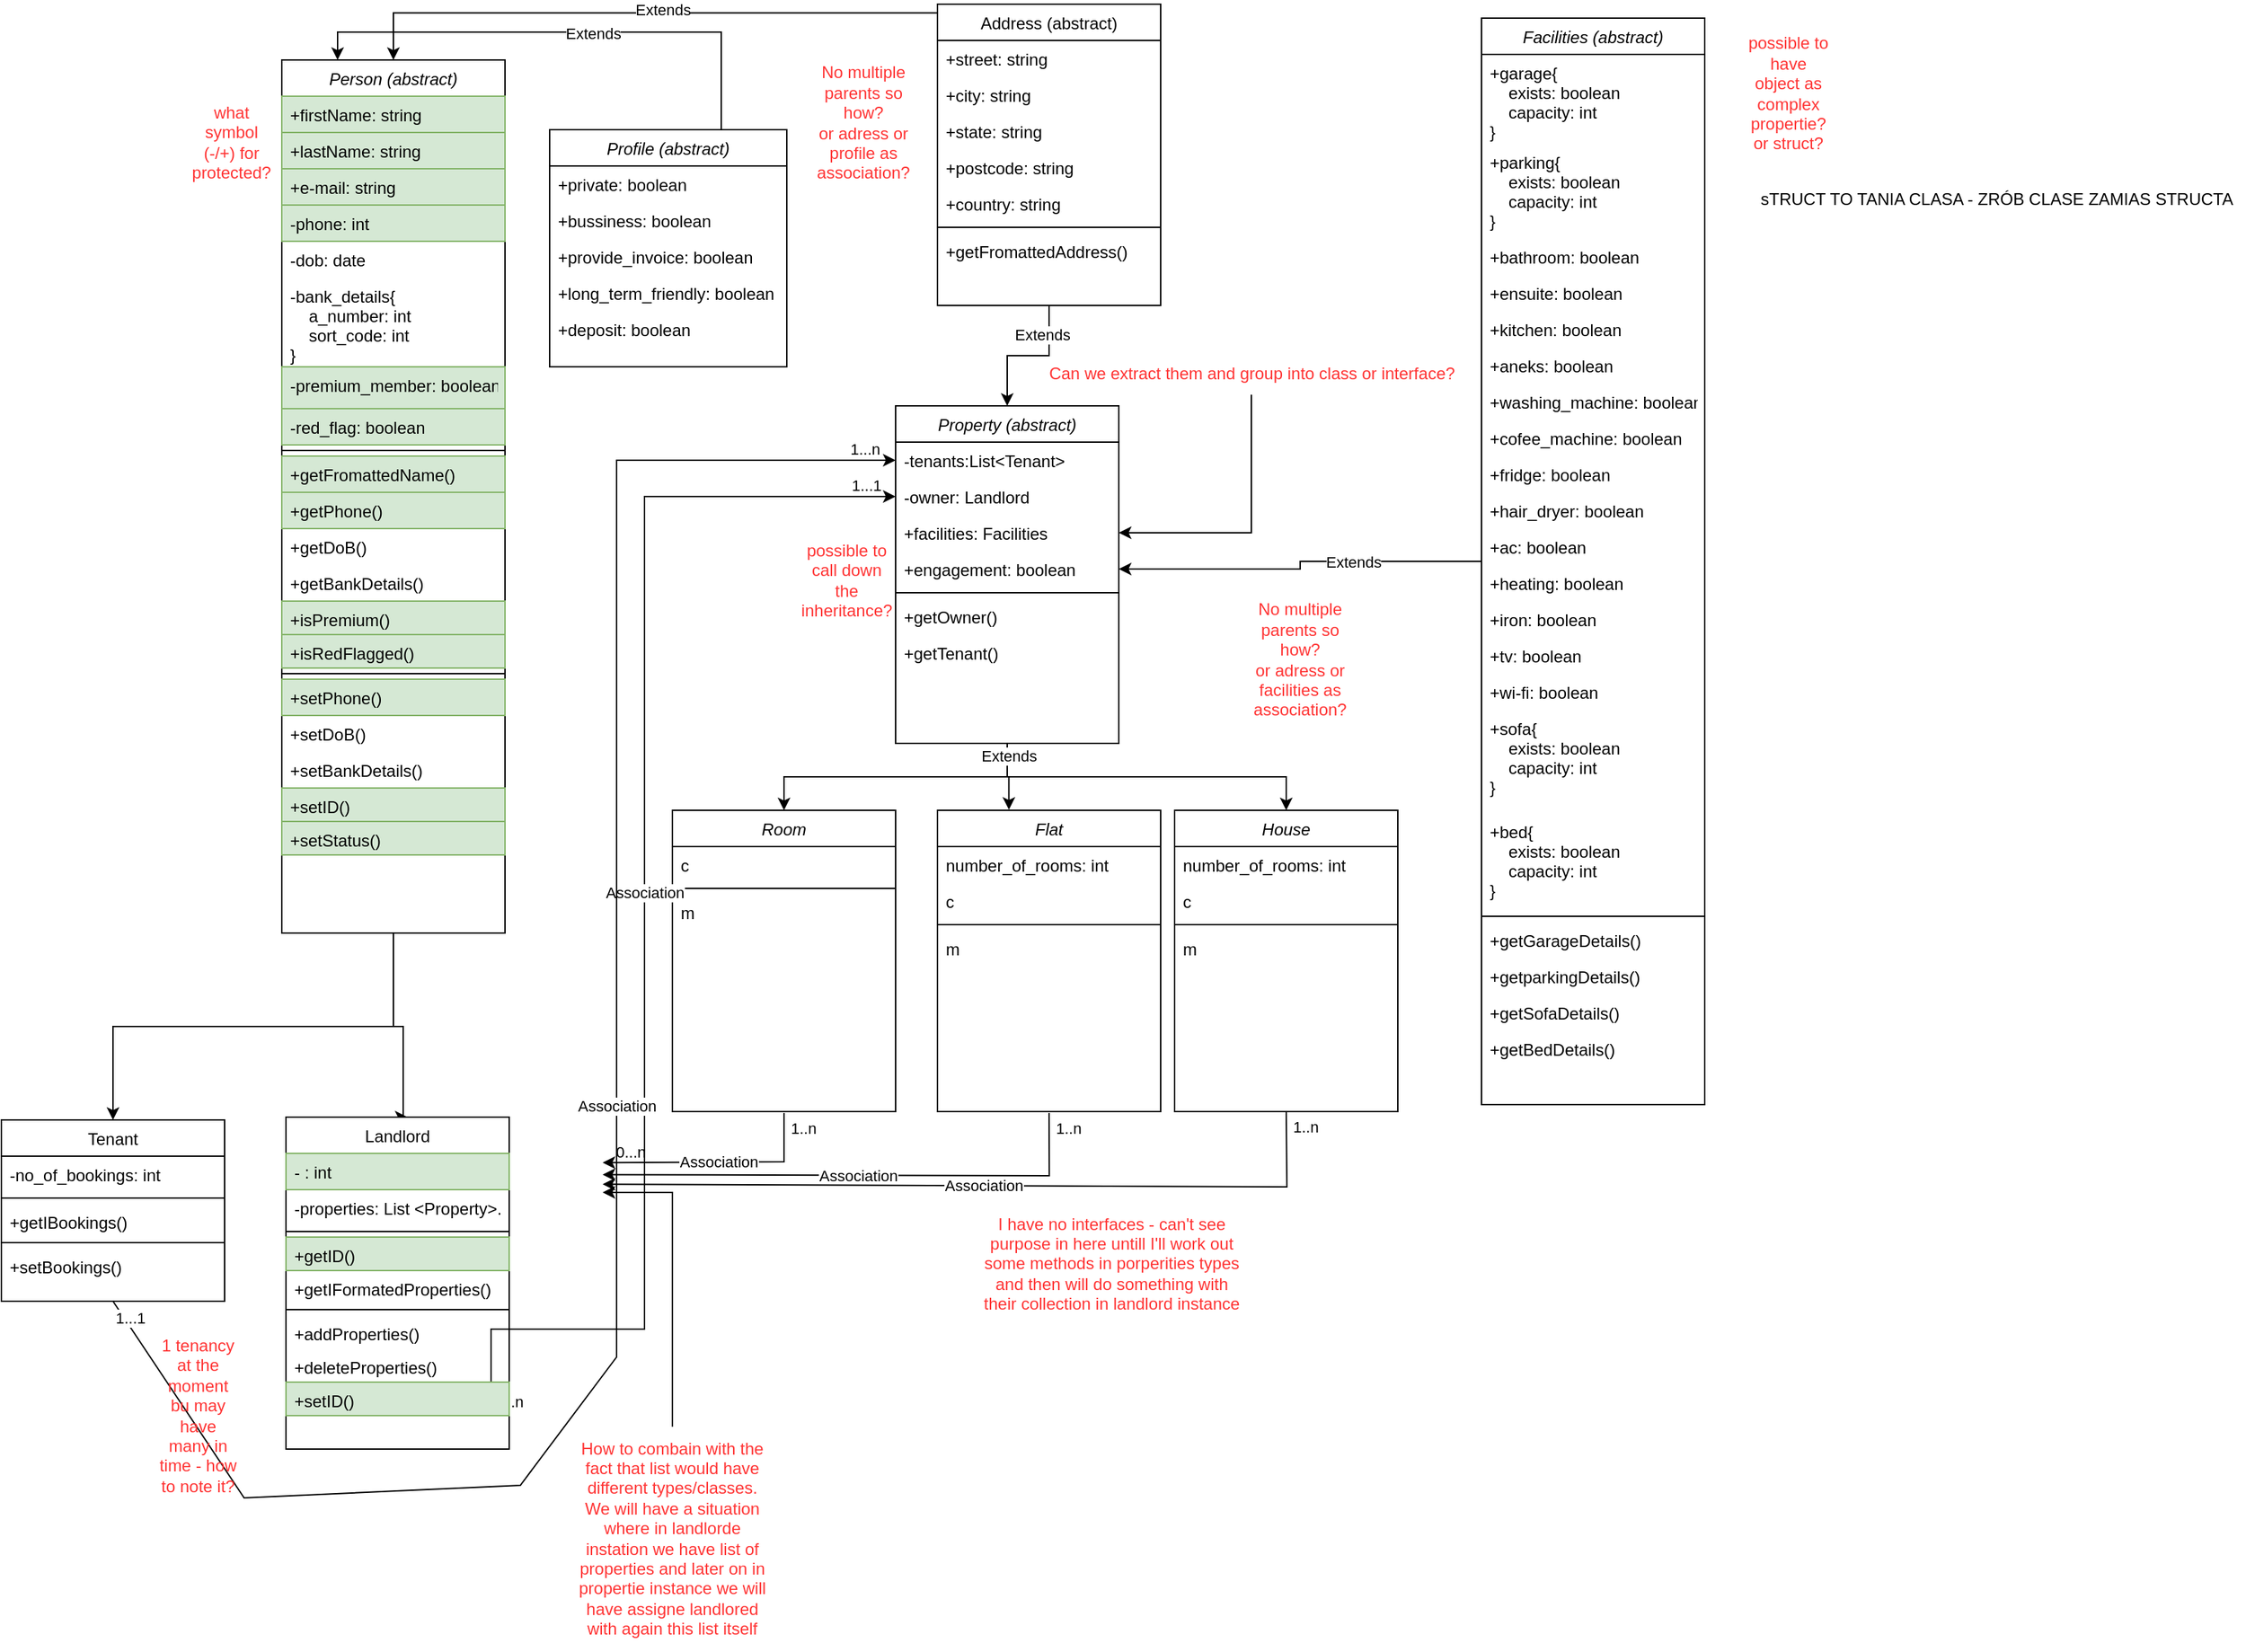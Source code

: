 <mxfile version="22.0.8" type="device">
  <diagram id="C5RBs43oDa-KdzZeNtuy" name="Page-1">
    <mxGraphModel dx="2001" dy="2411" grid="1" gridSize="3" guides="1" tooltips="1" connect="1" arrows="1" fold="1" page="1" pageScale="1" pageWidth="827" pageHeight="1169" math="0" shadow="0">
      <root>
        <mxCell id="WIyWlLk6GJQsqaUBKTNV-0" />
        <mxCell id="WIyWlLk6GJQsqaUBKTNV-1" parent="WIyWlLk6GJQsqaUBKTNV-0" />
        <mxCell id="livQO-2SAZ4Iy33ky4Li-49" style="edgeStyle=orthogonalEdgeStyle;rounded=0;orthogonalLoop=1;jettySize=auto;html=1;exitX=0.5;exitY=1;exitDx=0;exitDy=0;entryX=0.5;entryY=0;entryDx=0;entryDy=0;" parent="WIyWlLk6GJQsqaUBKTNV-1" source="zkfFHV4jXpPFQw0GAbJ--0" target="zkfFHV4jXpPFQw0GAbJ--6" edge="1">
          <mxGeometry relative="1" as="geometry" />
        </mxCell>
        <mxCell id="livQO-2SAZ4Iy33ky4Li-134" style="edgeStyle=orthogonalEdgeStyle;rounded=0;orthogonalLoop=1;jettySize=auto;html=1;entryX=0.545;entryY=0;entryDx=0;entryDy=0;entryPerimeter=0;" parent="WIyWlLk6GJQsqaUBKTNV-1" source="zkfFHV4jXpPFQw0GAbJ--0" target="j2OMVeyCgrI0mlUhoFUW-6" edge="1">
          <mxGeometry relative="1" as="geometry">
            <mxPoint x="180" y="320" as="targetPoint" />
            <Array as="points">
              <mxPoint x="110" y="253" />
              <mxPoint x="117" y="253" />
            </Array>
          </mxGeometry>
        </mxCell>
        <mxCell id="zkfFHV4jXpPFQw0GAbJ--0" value="Person (abstract)" style="swimlane;fontStyle=2;align=center;verticalAlign=top;childLayout=stackLayout;horizontal=1;startSize=26;horizontalStack=0;resizeParent=1;resizeLast=0;collapsible=1;marginBottom=0;rounded=0;shadow=0;strokeWidth=1;" parent="WIyWlLk6GJQsqaUBKTNV-1" vertex="1">
          <mxGeometry x="30" y="-440" width="160" height="626" as="geometry">
            <mxRectangle x="230" y="140" width="160" height="26" as="alternateBounds" />
          </mxGeometry>
        </mxCell>
        <mxCell id="zkfFHV4jXpPFQw0GAbJ--1" value="+firstName: string" style="text;align=left;verticalAlign=top;spacingLeft=4;spacingRight=4;overflow=hidden;rotatable=0;points=[[0,0.5],[1,0.5]];portConstraint=eastwest;fillColor=#d5e8d4;strokeColor=#82b366;" parent="zkfFHV4jXpPFQw0GAbJ--0" vertex="1">
          <mxGeometry y="26" width="160" height="26" as="geometry" />
        </mxCell>
        <mxCell id="livQO-2SAZ4Iy33ky4Li-4" value="+lastName: string" style="text;align=left;verticalAlign=top;spacingLeft=4;spacingRight=4;overflow=hidden;rotatable=0;points=[[0,0.5],[1,0.5]];portConstraint=eastwest;rounded=0;shadow=0;html=0;fillColor=#d5e8d4;strokeColor=#82b366;" parent="zkfFHV4jXpPFQw0GAbJ--0" vertex="1">
          <mxGeometry y="52" width="160" height="26" as="geometry" />
        </mxCell>
        <mxCell id="zkfFHV4jXpPFQw0GAbJ--3" value="+e-mail: string" style="text;align=left;verticalAlign=top;spacingLeft=4;spacingRight=4;overflow=hidden;rotatable=0;points=[[0,0.5],[1,0.5]];portConstraint=eastwest;rounded=0;shadow=0;html=0;fillColor=#d5e8d4;strokeColor=#82b366;" parent="zkfFHV4jXpPFQw0GAbJ--0" vertex="1">
          <mxGeometry y="78" width="160" height="26" as="geometry" />
        </mxCell>
        <mxCell id="livQO-2SAZ4Iy33ky4Li-79" value="-phone: int" style="text;align=left;verticalAlign=top;spacingLeft=4;spacingRight=4;overflow=hidden;rotatable=0;points=[[0,0.5],[1,0.5]];portConstraint=eastwest;rounded=0;shadow=0;html=0;fillColor=#d5e8d4;strokeColor=#82b366;" parent="zkfFHV4jXpPFQw0GAbJ--0" vertex="1">
          <mxGeometry y="104" width="160" height="26" as="geometry" />
        </mxCell>
        <mxCell id="livQO-2SAZ4Iy33ky4Li-80" value="-dob: date" style="text;align=left;verticalAlign=top;spacingLeft=4;spacingRight=4;overflow=hidden;rotatable=0;points=[[0,0.5],[1,0.5]];portConstraint=eastwest;rounded=0;shadow=0;html=0;" parent="zkfFHV4jXpPFQw0GAbJ--0" vertex="1">
          <mxGeometry y="130" width="160" height="26" as="geometry" />
        </mxCell>
        <mxCell id="livQO-2SAZ4Iy33ky4Li-93" value="-bank_details{&#xa;    a_number: int&#xa;    sort_code: int&#xa;}" style="text;align=left;verticalAlign=top;spacingLeft=4;spacingRight=4;overflow=hidden;rotatable=0;points=[[0,0.5],[1,0.5]];portConstraint=eastwest;rounded=0;shadow=0;html=0;" parent="zkfFHV4jXpPFQw0GAbJ--0" vertex="1">
          <mxGeometry y="156" width="160" height="64" as="geometry" />
        </mxCell>
        <mxCell id="livQO-2SAZ4Iy33ky4Li-95" value="-premium_member: boolean" style="text;align=left;verticalAlign=top;spacingLeft=4;spacingRight=4;overflow=hidden;rotatable=0;points=[[0,0.5],[1,0.5]];portConstraint=eastwest;fillColor=#d5e8d4;strokeColor=#82b366;" parent="zkfFHV4jXpPFQw0GAbJ--0" vertex="1">
          <mxGeometry y="220" width="160" height="30" as="geometry" />
        </mxCell>
        <mxCell id="zkfFHV4jXpPFQw0GAbJ--7" value="-red_flag: boolean" style="text;align=left;verticalAlign=top;spacingLeft=4;spacingRight=4;overflow=hidden;rotatable=0;points=[[0,0.5],[1,0.5]];portConstraint=eastwest;fillColor=#d5e8d4;strokeColor=#82b366;" parent="zkfFHV4jXpPFQw0GAbJ--0" vertex="1">
          <mxGeometry y="250" width="160" height="26" as="geometry" />
        </mxCell>
        <mxCell id="zkfFHV4jXpPFQw0GAbJ--4" value="" style="line;html=1;strokeWidth=1;align=left;verticalAlign=middle;spacingTop=-1;spacingLeft=3;spacingRight=3;rotatable=0;labelPosition=right;points=[];portConstraint=eastwest;" parent="zkfFHV4jXpPFQw0GAbJ--0" vertex="1">
          <mxGeometry y="276" width="160" height="8" as="geometry" />
        </mxCell>
        <mxCell id="zkfFHV4jXpPFQw0GAbJ--5" value="+getFromattedName()" style="text;align=left;verticalAlign=top;spacingLeft=4;spacingRight=4;overflow=hidden;rotatable=0;points=[[0,0.5],[1,0.5]];portConstraint=eastwest;fillColor=#d5e8d4;strokeColor=#82b366;" parent="zkfFHV4jXpPFQw0GAbJ--0" vertex="1">
          <mxGeometry y="284" width="160" height="26" as="geometry" />
        </mxCell>
        <mxCell id="livQO-2SAZ4Iy33ky4Li-100" value="+getPhone()" style="text;align=left;verticalAlign=top;spacingLeft=4;spacingRight=4;overflow=hidden;rotatable=0;points=[[0,0.5],[1,0.5]];portConstraint=eastwest;fillColor=#d5e8d4;strokeColor=#82b366;" parent="zkfFHV4jXpPFQw0GAbJ--0" vertex="1">
          <mxGeometry y="310" width="160" height="26" as="geometry" />
        </mxCell>
        <mxCell id="livQO-2SAZ4Iy33ky4Li-101" value="+getDoB()" style="text;align=left;verticalAlign=top;spacingLeft=4;spacingRight=4;overflow=hidden;rotatable=0;points=[[0,0.5],[1,0.5]];portConstraint=eastwest;" parent="zkfFHV4jXpPFQw0GAbJ--0" vertex="1">
          <mxGeometry y="336" width="160" height="26" as="geometry" />
        </mxCell>
        <mxCell id="livQO-2SAZ4Iy33ky4Li-102" value="+getBankDetails()" style="text;align=left;verticalAlign=top;spacingLeft=4;spacingRight=4;overflow=hidden;rotatable=0;points=[[0,0.5],[1,0.5]];portConstraint=eastwest;" parent="zkfFHV4jXpPFQw0GAbJ--0" vertex="1">
          <mxGeometry y="362" width="160" height="26" as="geometry" />
        </mxCell>
        <mxCell id="livQO-2SAZ4Iy33ky4Li-112" value="+isPremium()" style="text;align=left;verticalAlign=top;spacingLeft=4;spacingRight=4;overflow=hidden;rotatable=0;points=[[0,0.5],[1,0.5]];portConstraint=eastwest;fillColor=#d5e8d4;strokeColor=#82b366;" parent="zkfFHV4jXpPFQw0GAbJ--0" vertex="1">
          <mxGeometry y="388" width="160" height="24" as="geometry" />
        </mxCell>
        <mxCell id="livQO-2SAZ4Iy33ky4Li-85" value="+isRedFlagged()" style="text;align=left;verticalAlign=top;spacingLeft=4;spacingRight=4;overflow=hidden;rotatable=0;points=[[0,0.5],[1,0.5]];portConstraint=eastwest;fillColor=#d5e8d4;strokeColor=#82b366;" parent="zkfFHV4jXpPFQw0GAbJ--0" vertex="1">
          <mxGeometry y="412" width="160" height="24" as="geometry" />
        </mxCell>
        <mxCell id="livQO-2SAZ4Iy33ky4Li-104" value="" style="line;html=1;strokeWidth=1;align=left;verticalAlign=middle;spacingTop=-1;spacingLeft=3;spacingRight=3;rotatable=0;labelPosition=right;points=[];portConstraint=eastwest;" parent="zkfFHV4jXpPFQw0GAbJ--0" vertex="1">
          <mxGeometry y="436" width="160" height="8" as="geometry" />
        </mxCell>
        <mxCell id="livQO-2SAZ4Iy33ky4Li-103" value="+setPhone()" style="text;align=left;verticalAlign=top;spacingLeft=4;spacingRight=4;overflow=hidden;rotatable=0;points=[[0,0.5],[1,0.5]];portConstraint=eastwest;fillColor=#d5e8d4;strokeColor=#82b366;" parent="zkfFHV4jXpPFQw0GAbJ--0" vertex="1">
          <mxGeometry y="444" width="160" height="26" as="geometry" />
        </mxCell>
        <mxCell id="livQO-2SAZ4Iy33ky4Li-108" value="+setDoB()" style="text;align=left;verticalAlign=top;spacingLeft=4;spacingRight=4;overflow=hidden;rotatable=0;points=[[0,0.5],[1,0.5]];portConstraint=eastwest;rounded=0;shadow=0;html=0;" parent="zkfFHV4jXpPFQw0GAbJ--0" vertex="1">
          <mxGeometry y="470" width="160" height="26" as="geometry" />
        </mxCell>
        <mxCell id="livQO-2SAZ4Iy33ky4Li-105" value="+setBankDetails()" style="text;align=left;verticalAlign=top;spacingLeft=4;spacingRight=4;overflow=hidden;rotatable=0;points=[[0,0.5],[1,0.5]];portConstraint=eastwest;" parent="zkfFHV4jXpPFQw0GAbJ--0" vertex="1">
          <mxGeometry y="496" width="160" height="26" as="geometry" />
        </mxCell>
        <mxCell id="livQO-2SAZ4Iy33ky4Li-129" value="+setID()" style="text;align=left;verticalAlign=top;spacingLeft=4;spacingRight=4;overflow=hidden;rotatable=0;points=[[0,0.5],[1,0.5]];portConstraint=eastwest;fillColor=#d5e8d4;strokeColor=#82b366;" parent="zkfFHV4jXpPFQw0GAbJ--0" vertex="1">
          <mxGeometry y="522" width="160" height="24" as="geometry" />
        </mxCell>
        <mxCell id="livQO-2SAZ4Iy33ky4Li-115" value="+setStatus()" style="text;align=left;verticalAlign=top;spacingLeft=4;spacingRight=4;overflow=hidden;rotatable=0;points=[[0,0.5],[1,0.5]];portConstraint=eastwest;fillColor=#d5e8d4;strokeColor=#82b366;" parent="zkfFHV4jXpPFQw0GAbJ--0" vertex="1">
          <mxGeometry y="546" width="160" height="24" as="geometry" />
        </mxCell>
        <mxCell id="zkfFHV4jXpPFQw0GAbJ--6" value="Tenant" style="swimlane;fontStyle=0;align=center;verticalAlign=top;childLayout=stackLayout;horizontal=1;startSize=26;horizontalStack=0;resizeParent=1;resizeLast=0;collapsible=1;marginBottom=0;rounded=0;shadow=0;strokeWidth=1;" parent="WIyWlLk6GJQsqaUBKTNV-1" vertex="1">
          <mxGeometry x="-171" y="320" width="160" height="130" as="geometry">
            <mxRectangle x="130" y="380" width="160" height="26" as="alternateBounds" />
          </mxGeometry>
        </mxCell>
        <mxCell id="livQO-2SAZ4Iy33ky4Li-96" value="-no_of_bookings: int" style="text;align=left;verticalAlign=top;spacingLeft=4;spacingRight=4;overflow=hidden;rotatable=0;points=[[0,0.5],[1,0.5]];portConstraint=eastwest;" parent="zkfFHV4jXpPFQw0GAbJ--6" vertex="1">
          <mxGeometry y="26" width="160" height="26" as="geometry" />
        </mxCell>
        <mxCell id="zkfFHV4jXpPFQw0GAbJ--9" value="" style="line;html=1;strokeWidth=1;align=left;verticalAlign=middle;spacingTop=-1;spacingLeft=3;spacingRight=3;rotatable=0;labelPosition=right;points=[];portConstraint=eastwest;" parent="zkfFHV4jXpPFQw0GAbJ--6" vertex="1">
          <mxGeometry y="52" width="160" height="8" as="geometry" />
        </mxCell>
        <mxCell id="livQO-2SAZ4Iy33ky4Li-111" value="+getIBookings()" style="text;align=left;verticalAlign=top;spacingLeft=4;spacingRight=4;overflow=hidden;rotatable=0;points=[[0,0.5],[1,0.5]];portConstraint=eastwest;" parent="zkfFHV4jXpPFQw0GAbJ--6" vertex="1">
          <mxGeometry y="60" width="160" height="24" as="geometry" />
        </mxCell>
        <mxCell id="livQO-2SAZ4Iy33ky4Li-114" value="" style="line;html=1;strokeWidth=1;align=left;verticalAlign=middle;spacingTop=-1;spacingLeft=3;spacingRight=3;rotatable=0;labelPosition=right;points=[];portConstraint=eastwest;" parent="zkfFHV4jXpPFQw0GAbJ--6" vertex="1">
          <mxGeometry y="84" width="160" height="8" as="geometry" />
        </mxCell>
        <mxCell id="livQO-2SAZ4Iy33ky4Li-116" value="+setBookings()" style="text;align=left;verticalAlign=top;spacingLeft=4;spacingRight=4;overflow=hidden;rotatable=0;points=[[0,0.5],[1,0.5]];portConstraint=eastwest;" parent="zkfFHV4jXpPFQw0GAbJ--6" vertex="1">
          <mxGeometry y="92" width="160" height="24" as="geometry" />
        </mxCell>
        <mxCell id="7tt0f57WP62w3jyPNdw2-4" style="edgeStyle=orthogonalEdgeStyle;rounded=0;orthogonalLoop=1;jettySize=auto;html=1;entryX=0.5;entryY=0;entryDx=0;entryDy=0;exitX=0.013;exitY=0.029;exitDx=0;exitDy=0;exitPerimeter=0;" parent="WIyWlLk6GJQsqaUBKTNV-1" source="zkfFHV4jXpPFQw0GAbJ--17" target="zkfFHV4jXpPFQw0GAbJ--0" edge="1">
          <mxGeometry relative="1" as="geometry" />
        </mxCell>
        <mxCell id="mrV_Ow95pqdyoFt9O5s9-6" value="Extends" style="edgeLabel;html=1;align=center;verticalAlign=middle;resizable=0;points=[];" parent="7tt0f57WP62w3jyPNdw2-4" vertex="1" connectable="0">
          <mxGeometry x="-0.062" y="-3" relative="1" as="geometry">
            <mxPoint as="offset" />
          </mxGeometry>
        </mxCell>
        <mxCell id="7tt0f57WP62w3jyPNdw2-5" style="edgeStyle=orthogonalEdgeStyle;rounded=0;orthogonalLoop=1;jettySize=auto;html=1;exitX=0.5;exitY=1;exitDx=0;exitDy=0;" parent="WIyWlLk6GJQsqaUBKTNV-1" source="zkfFHV4jXpPFQw0GAbJ--17" target="livQO-2SAZ4Iy33ky4Li-27" edge="1">
          <mxGeometry relative="1" as="geometry" />
        </mxCell>
        <mxCell id="mrV_Ow95pqdyoFt9O5s9-7" value="Extends" style="edgeLabel;html=1;align=center;verticalAlign=middle;resizable=0;points=[];" parent="7tt0f57WP62w3jyPNdw2-5" vertex="1" connectable="0">
          <mxGeometry x="-0.584" y="-5" relative="1" as="geometry">
            <mxPoint as="offset" />
          </mxGeometry>
        </mxCell>
        <mxCell id="zkfFHV4jXpPFQw0GAbJ--17" value="Address (abstract)" style="swimlane;fontStyle=0;align=center;verticalAlign=top;childLayout=stackLayout;horizontal=1;startSize=26;horizontalStack=0;resizeParent=1;resizeLast=0;collapsible=1;marginBottom=0;rounded=0;shadow=0;strokeWidth=1;" parent="WIyWlLk6GJQsqaUBKTNV-1" vertex="1">
          <mxGeometry x="500" y="-480" width="160" height="216" as="geometry">
            <mxRectangle x="550" y="140" width="160" height="26" as="alternateBounds" />
          </mxGeometry>
        </mxCell>
        <mxCell id="zkfFHV4jXpPFQw0GAbJ--18" value="+street: string" style="text;align=left;verticalAlign=top;spacingLeft=4;spacingRight=4;overflow=hidden;rotatable=0;points=[[0,0.5],[1,0.5]];portConstraint=eastwest;" parent="zkfFHV4jXpPFQw0GAbJ--17" vertex="1">
          <mxGeometry y="26" width="160" height="26" as="geometry" />
        </mxCell>
        <mxCell id="zkfFHV4jXpPFQw0GAbJ--19" value="+city: string" style="text;align=left;verticalAlign=top;spacingLeft=4;spacingRight=4;overflow=hidden;rotatable=0;points=[[0,0.5],[1,0.5]];portConstraint=eastwest;rounded=0;shadow=0;html=0;" parent="zkfFHV4jXpPFQw0GAbJ--17" vertex="1">
          <mxGeometry y="52" width="160" height="26" as="geometry" />
        </mxCell>
        <mxCell id="zkfFHV4jXpPFQw0GAbJ--20" value="+state: string" style="text;align=left;verticalAlign=top;spacingLeft=4;spacingRight=4;overflow=hidden;rotatable=0;points=[[0,0.5],[1,0.5]];portConstraint=eastwest;rounded=0;shadow=0;html=0;" parent="zkfFHV4jXpPFQw0GAbJ--17" vertex="1">
          <mxGeometry y="78" width="160" height="26" as="geometry" />
        </mxCell>
        <mxCell id="zkfFHV4jXpPFQw0GAbJ--21" value="+postcode: string" style="text;align=left;verticalAlign=top;spacingLeft=4;spacingRight=4;overflow=hidden;rotatable=0;points=[[0,0.5],[1,0.5]];portConstraint=eastwest;rounded=0;shadow=0;html=0;" parent="zkfFHV4jXpPFQw0GAbJ--17" vertex="1">
          <mxGeometry y="104" width="160" height="26" as="geometry" />
        </mxCell>
        <mxCell id="zkfFHV4jXpPFQw0GAbJ--22" value="+country: string" style="text;align=left;verticalAlign=top;spacingLeft=4;spacingRight=4;overflow=hidden;rotatable=0;points=[[0,0.5],[1,0.5]];portConstraint=eastwest;rounded=0;shadow=0;html=0;" parent="zkfFHV4jXpPFQw0GAbJ--17" vertex="1">
          <mxGeometry y="130" width="160" height="26" as="geometry" />
        </mxCell>
        <mxCell id="livQO-2SAZ4Iy33ky4Li-83" value="" style="line;html=1;strokeWidth=1;align=left;verticalAlign=middle;spacingTop=-1;spacingLeft=3;spacingRight=3;rotatable=0;labelPosition=right;points=[];portConstraint=eastwest;" parent="zkfFHV4jXpPFQw0GAbJ--17" vertex="1">
          <mxGeometry y="156" width="160" height="8" as="geometry" />
        </mxCell>
        <mxCell id="livQO-2SAZ4Iy33ky4Li-84" value="+getFromattedAddress()" style="text;align=left;verticalAlign=top;spacingLeft=4;spacingRight=4;overflow=hidden;rotatable=0;points=[[0,0.5],[1,0.5]];portConstraint=eastwest;rounded=0;shadow=0;html=0;" parent="zkfFHV4jXpPFQw0GAbJ--17" vertex="1">
          <mxGeometry y="164" width="160" height="26" as="geometry" />
        </mxCell>
        <mxCell id="livQO-2SAZ4Iy33ky4Li-9" value="House" style="swimlane;fontStyle=2;align=center;verticalAlign=top;childLayout=stackLayout;horizontal=1;startSize=26;horizontalStack=0;resizeParent=1;resizeLast=0;collapsible=1;marginBottom=0;rounded=0;shadow=0;strokeWidth=1;" parent="WIyWlLk6GJQsqaUBKTNV-1" vertex="1">
          <mxGeometry x="670" y="98" width="160" height="216" as="geometry">
            <mxRectangle x="230" y="140" width="160" height="26" as="alternateBounds" />
          </mxGeometry>
        </mxCell>
        <mxCell id="livQO-2SAZ4Iy33ky4Li-11" value="number_of_rooms: int" style="text;align=left;verticalAlign=top;spacingLeft=4;spacingRight=4;overflow=hidden;rotatable=0;points=[[0,0.5],[1,0.5]];portConstraint=eastwest;rounded=0;shadow=0;html=0;" parent="livQO-2SAZ4Iy33ky4Li-9" vertex="1">
          <mxGeometry y="26" width="160" height="26" as="geometry" />
        </mxCell>
        <mxCell id="livQO-2SAZ4Iy33ky4Li-12" value="c" style="text;align=left;verticalAlign=top;spacingLeft=4;spacingRight=4;overflow=hidden;rotatable=0;points=[[0,0.5],[1,0.5]];portConstraint=eastwest;rounded=0;shadow=0;html=0;" parent="livQO-2SAZ4Iy33ky4Li-9" vertex="1">
          <mxGeometry y="52" width="160" height="26" as="geometry" />
        </mxCell>
        <mxCell id="livQO-2SAZ4Iy33ky4Li-13" value="" style="line;html=1;strokeWidth=1;align=left;verticalAlign=middle;spacingTop=-1;spacingLeft=3;spacingRight=3;rotatable=0;labelPosition=right;points=[];portConstraint=eastwest;" parent="livQO-2SAZ4Iy33ky4Li-9" vertex="1">
          <mxGeometry y="78" width="160" height="8" as="geometry" />
        </mxCell>
        <mxCell id="livQO-2SAZ4Iy33ky4Li-89" value="m" style="text;align=left;verticalAlign=top;spacingLeft=4;spacingRight=4;overflow=hidden;rotatable=0;points=[[0,0.5],[1,0.5]];portConstraint=eastwest;" parent="livQO-2SAZ4Iy33ky4Li-9" vertex="1">
          <mxGeometry y="86" width="160" height="24" as="geometry" />
        </mxCell>
        <mxCell id="livQO-2SAZ4Iy33ky4Li-15" value="Flat" style="swimlane;fontStyle=2;align=center;verticalAlign=top;childLayout=stackLayout;horizontal=1;startSize=26;horizontalStack=0;resizeParent=1;resizeLast=0;collapsible=1;marginBottom=0;rounded=0;shadow=0;strokeWidth=1;" parent="WIyWlLk6GJQsqaUBKTNV-1" vertex="1">
          <mxGeometry x="500" y="98" width="160" height="216" as="geometry">
            <mxRectangle x="230" y="140" width="160" height="26" as="alternateBounds" />
          </mxGeometry>
        </mxCell>
        <mxCell id="livQO-2SAZ4Iy33ky4Li-17" value="number_of_rooms: int" style="text;align=left;verticalAlign=top;spacingLeft=4;spacingRight=4;overflow=hidden;rotatable=0;points=[[0,0.5],[1,0.5]];portConstraint=eastwest;rounded=0;shadow=0;html=0;" parent="livQO-2SAZ4Iy33ky4Li-15" vertex="1">
          <mxGeometry y="26" width="160" height="26" as="geometry" />
        </mxCell>
        <mxCell id="livQO-2SAZ4Iy33ky4Li-18" value="c" style="text;align=left;verticalAlign=top;spacingLeft=4;spacingRight=4;overflow=hidden;rotatable=0;points=[[0,0.5],[1,0.5]];portConstraint=eastwest;rounded=0;shadow=0;html=0;" parent="livQO-2SAZ4Iy33ky4Li-15" vertex="1">
          <mxGeometry y="52" width="160" height="26" as="geometry" />
        </mxCell>
        <mxCell id="livQO-2SAZ4Iy33ky4Li-19" value="" style="line;html=1;strokeWidth=1;align=left;verticalAlign=middle;spacingTop=-1;spacingLeft=3;spacingRight=3;rotatable=0;labelPosition=right;points=[];portConstraint=eastwest;" parent="livQO-2SAZ4Iy33ky4Li-15" vertex="1">
          <mxGeometry y="78" width="160" height="8" as="geometry" />
        </mxCell>
        <mxCell id="livQO-2SAZ4Iy33ky4Li-88" value="m" style="text;align=left;verticalAlign=top;spacingLeft=4;spacingRight=4;overflow=hidden;rotatable=0;points=[[0,0.5],[1,0.5]];portConstraint=eastwest;" parent="livQO-2SAZ4Iy33ky4Li-15" vertex="1">
          <mxGeometry y="86" width="160" height="24" as="geometry" />
        </mxCell>
        <mxCell id="livQO-2SAZ4Iy33ky4Li-21" value="Room" style="swimlane;fontStyle=2;align=center;verticalAlign=top;childLayout=stackLayout;horizontal=1;startSize=26;horizontalStack=0;resizeParent=1;resizeLast=0;collapsible=1;marginBottom=0;rounded=0;shadow=0;strokeWidth=1;" parent="WIyWlLk6GJQsqaUBKTNV-1" vertex="1">
          <mxGeometry x="310" y="98" width="160" height="216" as="geometry">
            <mxRectangle x="230" y="140" width="160" height="26" as="alternateBounds" />
          </mxGeometry>
        </mxCell>
        <mxCell id="livQO-2SAZ4Iy33ky4Li-24" value="c" style="text;align=left;verticalAlign=top;spacingLeft=4;spacingRight=4;overflow=hidden;rotatable=0;points=[[0,0.5],[1,0.5]];portConstraint=eastwest;rounded=0;shadow=0;html=0;" parent="livQO-2SAZ4Iy33ky4Li-21" vertex="1">
          <mxGeometry y="26" width="160" height="26" as="geometry" />
        </mxCell>
        <mxCell id="livQO-2SAZ4Iy33ky4Li-25" value="" style="line;html=1;strokeWidth=1;align=left;verticalAlign=middle;spacingTop=-1;spacingLeft=3;spacingRight=3;rotatable=0;labelPosition=right;points=[];portConstraint=eastwest;" parent="livQO-2SAZ4Iy33ky4Li-21" vertex="1">
          <mxGeometry y="52" width="160" height="8" as="geometry" />
        </mxCell>
        <mxCell id="livQO-2SAZ4Iy33ky4Li-87" value="m" style="text;align=left;verticalAlign=top;spacingLeft=4;spacingRight=4;overflow=hidden;rotatable=0;points=[[0,0.5],[1,0.5]];portConstraint=eastwest;" parent="livQO-2SAZ4Iy33ky4Li-21" vertex="1">
          <mxGeometry y="60" width="160" height="24" as="geometry" />
        </mxCell>
        <mxCell id="livQO-2SAZ4Iy33ky4Li-44" style="edgeStyle=orthogonalEdgeStyle;rounded=0;orthogonalLoop=1;jettySize=auto;html=1;entryX=0.5;entryY=0;entryDx=0;entryDy=0;" parent="WIyWlLk6GJQsqaUBKTNV-1" source="livQO-2SAZ4Iy33ky4Li-27" target="livQO-2SAZ4Iy33ky4Li-21" edge="1">
          <mxGeometry relative="1" as="geometry" />
        </mxCell>
        <mxCell id="livQO-2SAZ4Iy33ky4Li-45" style="edgeStyle=orthogonalEdgeStyle;rounded=0;orthogonalLoop=1;jettySize=auto;html=1;exitX=0.5;exitY=1;exitDx=0;exitDy=0;entryX=0.32;entryY=-0.002;entryDx=0;entryDy=0;entryPerimeter=0;" parent="WIyWlLk6GJQsqaUBKTNV-1" source="livQO-2SAZ4Iy33ky4Li-27" target="livQO-2SAZ4Iy33ky4Li-15" edge="1">
          <mxGeometry relative="1" as="geometry" />
        </mxCell>
        <mxCell id="livQO-2SAZ4Iy33ky4Li-47" style="edgeStyle=orthogonalEdgeStyle;rounded=0;orthogonalLoop=1;jettySize=auto;html=1;exitX=0.5;exitY=1;exitDx=0;exitDy=0;" parent="WIyWlLk6GJQsqaUBKTNV-1" source="livQO-2SAZ4Iy33ky4Li-27" target="livQO-2SAZ4Iy33ky4Li-9" edge="1">
          <mxGeometry relative="1" as="geometry" />
        </mxCell>
        <mxCell id="mrV_Ow95pqdyoFt9O5s9-9" value="Extends" style="edgeLabel;html=1;align=center;verticalAlign=middle;resizable=0;points=[];" parent="livQO-2SAZ4Iy33ky4Li-47" vertex="1" connectable="0">
          <mxGeometry x="-0.93" y="1" relative="1" as="geometry">
            <mxPoint as="offset" />
          </mxGeometry>
        </mxCell>
        <mxCell id="livQO-2SAZ4Iy33ky4Li-27" value="Property (abstract)" style="swimlane;fontStyle=2;align=center;verticalAlign=top;childLayout=stackLayout;horizontal=1;startSize=26;horizontalStack=0;resizeParent=1;resizeLast=0;collapsible=1;marginBottom=0;rounded=0;shadow=0;strokeWidth=1;" parent="WIyWlLk6GJQsqaUBKTNV-1" vertex="1">
          <mxGeometry x="470" y="-192" width="160" height="242" as="geometry">
            <mxRectangle x="230" y="140" width="160" height="26" as="alternateBounds" />
          </mxGeometry>
        </mxCell>
        <mxCell id="mwOANPohrcXLjfOvSAAO-0" value="-tenants:List&lt;Tenant&gt;" style="text;align=left;verticalAlign=top;spacingLeft=4;spacingRight=4;overflow=hidden;rotatable=0;points=[[0,0.5],[1,0.5]];portConstraint=eastwest;rounded=0;shadow=0;html=0;" parent="livQO-2SAZ4Iy33ky4Li-27" vertex="1">
          <mxGeometry y="26" width="160" height="26" as="geometry" />
        </mxCell>
        <mxCell id="livQO-2SAZ4Iy33ky4Li-23" value="-owner: Landlord" style="text;align=left;verticalAlign=top;spacingLeft=4;spacingRight=4;overflow=hidden;rotatable=0;points=[[0,0.5],[1,0.5]];portConstraint=eastwest;rounded=0;shadow=0;html=0;" parent="livQO-2SAZ4Iy33ky4Li-27" vertex="1">
          <mxGeometry y="52" width="160" height="26" as="geometry" />
        </mxCell>
        <mxCell id="livQO-2SAZ4Iy33ky4Li-29" value="+facilities: Facilities" style="text;align=left;verticalAlign=top;spacingLeft=4;spacingRight=4;overflow=hidden;rotatable=0;points=[[0,0.5],[1,0.5]];portConstraint=eastwest;rounded=0;shadow=0;html=0;" parent="livQO-2SAZ4Iy33ky4Li-27" vertex="1">
          <mxGeometry y="78" width="160" height="26" as="geometry" />
        </mxCell>
        <mxCell id="livQO-2SAZ4Iy33ky4Li-155" value="+engagement: boolean" style="text;align=left;verticalAlign=top;spacingLeft=4;spacingRight=4;overflow=hidden;rotatable=0;points=[[0,0.5],[1,0.5]];portConstraint=eastwest;" parent="livQO-2SAZ4Iy33ky4Li-27" vertex="1">
          <mxGeometry y="104" width="160" height="26" as="geometry" />
        </mxCell>
        <mxCell id="livQO-2SAZ4Iy33ky4Li-31" value="" style="line;html=1;strokeWidth=1;align=left;verticalAlign=middle;spacingTop=-1;spacingLeft=3;spacingRight=3;rotatable=0;labelPosition=right;points=[];portConstraint=eastwest;" parent="livQO-2SAZ4Iy33ky4Li-27" vertex="1">
          <mxGeometry y="130" width="160" height="8" as="geometry" />
        </mxCell>
        <mxCell id="livQO-2SAZ4Iy33ky4Li-32" value="+getOwner()" style="text;align=left;verticalAlign=top;spacingLeft=4;spacingRight=4;overflow=hidden;rotatable=0;points=[[0,0.5],[1,0.5]];portConstraint=eastwest;" parent="livQO-2SAZ4Iy33ky4Li-27" vertex="1">
          <mxGeometry y="138" width="160" height="26" as="geometry" />
        </mxCell>
        <mxCell id="livQO-2SAZ4Iy33ky4Li-154" value="+getTenant()" style="text;align=left;verticalAlign=top;spacingLeft=4;spacingRight=4;overflow=hidden;rotatable=0;points=[[0,0.5],[1,0.5]];portConstraint=eastwest;" parent="livQO-2SAZ4Iy33ky4Li-27" vertex="1">
          <mxGeometry y="164" width="160" height="26" as="geometry" />
        </mxCell>
        <mxCell id="7tt0f57WP62w3jyPNdw2-3" style="edgeStyle=orthogonalEdgeStyle;rounded=0;orthogonalLoop=1;jettySize=auto;html=1;entryX=0.25;entryY=0;entryDx=0;entryDy=0;exitX=0.5;exitY=0;exitDx=0;exitDy=0;" parent="WIyWlLk6GJQsqaUBKTNV-1" source="livQO-2SAZ4Iy33ky4Li-33" target="zkfFHV4jXpPFQw0GAbJ--0" edge="1">
          <mxGeometry relative="1" as="geometry">
            <Array as="points">
              <mxPoint x="345" y="-460" />
              <mxPoint x="70" y="-460" />
            </Array>
          </mxGeometry>
        </mxCell>
        <mxCell id="mrV_Ow95pqdyoFt9O5s9-5" value="Extends" style="edgeLabel;html=1;align=center;verticalAlign=middle;resizable=0;points=[];" parent="7tt0f57WP62w3jyPNdw2-3" vertex="1" connectable="0">
          <mxGeometry x="-0.005" y="1" relative="1" as="geometry">
            <mxPoint as="offset" />
          </mxGeometry>
        </mxCell>
        <mxCell id="livQO-2SAZ4Iy33ky4Li-33" value="Profile (abstract)" style="swimlane;fontStyle=2;align=center;verticalAlign=top;childLayout=stackLayout;horizontal=1;startSize=26;horizontalStack=0;resizeParent=1;resizeLast=0;collapsible=1;marginBottom=0;rounded=0;shadow=0;strokeWidth=1;" parent="WIyWlLk6GJQsqaUBKTNV-1" vertex="1">
          <mxGeometry x="222" y="-390" width="170" height="170" as="geometry">
            <mxRectangle x="230" y="140" width="160" height="26" as="alternateBounds" />
          </mxGeometry>
        </mxCell>
        <mxCell id="livQO-2SAZ4Iy33ky4Li-137" value="+private: boolean" style="text;align=left;verticalAlign=top;spacingLeft=4;spacingRight=4;overflow=hidden;rotatable=0;points=[[0,0.5],[1,0.5]];portConstraint=eastwest;" parent="livQO-2SAZ4Iy33ky4Li-33" vertex="1">
          <mxGeometry y="26" width="170" height="26" as="geometry" />
        </mxCell>
        <mxCell id="livQO-2SAZ4Iy33ky4Li-34" value="+bussiness: boolean" style="text;align=left;verticalAlign=top;spacingLeft=4;spacingRight=4;overflow=hidden;rotatable=0;points=[[0,0.5],[1,0.5]];portConstraint=eastwest;" parent="livQO-2SAZ4Iy33ky4Li-33" vertex="1">
          <mxGeometry y="52" width="170" height="26" as="geometry" />
        </mxCell>
        <mxCell id="livQO-2SAZ4Iy33ky4Li-35" value="+provide_invoice: boolean" style="text;align=left;verticalAlign=top;spacingLeft=4;spacingRight=4;overflow=hidden;rotatable=0;points=[[0,0.5],[1,0.5]];portConstraint=eastwest;rounded=0;shadow=0;html=0;" parent="livQO-2SAZ4Iy33ky4Li-33" vertex="1">
          <mxGeometry y="78" width="170" height="26" as="geometry" />
        </mxCell>
        <mxCell id="livQO-2SAZ4Iy33ky4Li-41" value="+long_term_friendly: boolean&#xa;" style="text;align=left;verticalAlign=top;spacingLeft=4;spacingRight=4;overflow=hidden;rotatable=0;points=[[0,0.5],[1,0.5]];portConstraint=eastwest;rounded=0;shadow=0;html=0;" parent="livQO-2SAZ4Iy33ky4Li-33" vertex="1">
          <mxGeometry y="104" width="170" height="26" as="geometry" />
        </mxCell>
        <mxCell id="livQO-2SAZ4Iy33ky4Li-36" value="+deposit: boolean" style="text;align=left;verticalAlign=top;spacingLeft=4;spacingRight=4;overflow=hidden;rotatable=0;points=[[0,0.5],[1,0.5]];portConstraint=eastwest;rounded=0;shadow=0;html=0;" parent="livQO-2SAZ4Iy33ky4Li-33" vertex="1">
          <mxGeometry y="130" width="170" height="26" as="geometry" />
        </mxCell>
        <mxCell id="livQO-2SAZ4Iy33ky4Li-142" style="edgeStyle=orthogonalEdgeStyle;rounded=0;orthogonalLoop=1;jettySize=auto;html=1;entryX=1;entryY=0.5;entryDx=0;entryDy=0;" parent="WIyWlLk6GJQsqaUBKTNV-1" source="livQO-2SAZ4Iy33ky4Li-51" target="livQO-2SAZ4Iy33ky4Li-29" edge="1">
          <mxGeometry relative="1" as="geometry">
            <mxPoint x="725" y="-222" as="sourcePoint" />
          </mxGeometry>
        </mxCell>
        <mxCell id="7tt0f57WP62w3jyPNdw2-6" style="edgeStyle=orthogonalEdgeStyle;rounded=0;orthogonalLoop=1;jettySize=auto;html=1;entryX=1;entryY=0.5;entryDx=0;entryDy=0;" parent="WIyWlLk6GJQsqaUBKTNV-1" source="livQO-2SAZ4Iy33ky4Li-54" target="livQO-2SAZ4Iy33ky4Li-155" edge="1">
          <mxGeometry relative="1" as="geometry" />
        </mxCell>
        <mxCell id="mrV_Ow95pqdyoFt9O5s9-8" value="Extends" style="edgeLabel;html=1;align=center;verticalAlign=middle;resizable=0;points=[];" parent="7tt0f57WP62w3jyPNdw2-6" vertex="1" connectable="0">
          <mxGeometry x="-0.307" relative="1" as="geometry">
            <mxPoint as="offset" />
          </mxGeometry>
        </mxCell>
        <mxCell id="livQO-2SAZ4Iy33ky4Li-54" value="Facilities (abstract)" style="swimlane;fontStyle=2;align=center;verticalAlign=top;childLayout=stackLayout;horizontal=1;startSize=26;horizontalStack=0;resizeParent=1;resizeLast=0;collapsible=1;marginBottom=0;rounded=0;shadow=0;strokeWidth=1;" parent="WIyWlLk6GJQsqaUBKTNV-1" vertex="1">
          <mxGeometry x="890" y="-470" width="160" height="779" as="geometry">
            <mxRectangle x="230" y="140" width="160" height="26" as="alternateBounds" />
          </mxGeometry>
        </mxCell>
        <mxCell id="livQO-2SAZ4Iy33ky4Li-55" value="+garage{&#xa;    exists: boolean&#xa;    capacity: int&#xa;}" style="text;align=left;verticalAlign=top;spacingLeft=4;spacingRight=4;overflow=hidden;rotatable=0;points=[[0,0.5],[1,0.5]];portConstraint=eastwest;" parent="livQO-2SAZ4Iy33ky4Li-54" vertex="1">
          <mxGeometry y="26" width="160" height="64" as="geometry" />
        </mxCell>
        <mxCell id="livQO-2SAZ4Iy33ky4Li-68" value="+parking{&#xa;    exists: boolean&#xa;    capacity: int&#xa;}&#xa;" style="text;align=left;verticalAlign=top;spacingLeft=4;spacingRight=4;overflow=hidden;rotatable=0;points=[[0,0.5],[1,0.5]];portConstraint=eastwest;" parent="livQO-2SAZ4Iy33ky4Li-54" vertex="1">
          <mxGeometry y="90" width="160" height="68" as="geometry" />
        </mxCell>
        <mxCell id="livQO-2SAZ4Iy33ky4Li-70" value="+bathroom: boolean" style="text;align=left;verticalAlign=top;spacingLeft=4;spacingRight=4;overflow=hidden;rotatable=0;points=[[0,0.5],[1,0.5]];portConstraint=eastwest;" parent="livQO-2SAZ4Iy33ky4Li-54" vertex="1">
          <mxGeometry y="158" width="160" height="26" as="geometry" />
        </mxCell>
        <mxCell id="livQO-2SAZ4Iy33ky4Li-69" value="+ensuite: boolean" style="text;align=left;verticalAlign=top;spacingLeft=4;spacingRight=4;overflow=hidden;rotatable=0;points=[[0,0.5],[1,0.5]];portConstraint=eastwest;" parent="livQO-2SAZ4Iy33ky4Li-54" vertex="1">
          <mxGeometry y="184" width="160" height="26" as="geometry" />
        </mxCell>
        <mxCell id="livQO-2SAZ4Iy33ky4Li-56" value="+kitchen: boolean" style="text;align=left;verticalAlign=top;spacingLeft=4;spacingRight=4;overflow=hidden;rotatable=0;points=[[0,0.5],[1,0.5]];portConstraint=eastwest;rounded=0;shadow=0;html=0;" parent="livQO-2SAZ4Iy33ky4Li-54" vertex="1">
          <mxGeometry y="210" width="160" height="26" as="geometry" />
        </mxCell>
        <mxCell id="livQO-2SAZ4Iy33ky4Li-57" value="+aneks: boolean" style="text;align=left;verticalAlign=top;spacingLeft=4;spacingRight=4;overflow=hidden;rotatable=0;points=[[0,0.5],[1,0.5]];portConstraint=eastwest;rounded=0;shadow=0;html=0;" parent="livQO-2SAZ4Iy33ky4Li-54" vertex="1">
          <mxGeometry y="236" width="160" height="26" as="geometry" />
        </mxCell>
        <mxCell id="livQO-2SAZ4Iy33ky4Li-71" value="+washing_machine: boolean" style="text;align=left;verticalAlign=top;spacingLeft=4;spacingRight=4;overflow=hidden;rotatable=0;points=[[0,0.5],[1,0.5]];portConstraint=eastwest;rounded=0;shadow=0;html=0;" parent="livQO-2SAZ4Iy33ky4Li-54" vertex="1">
          <mxGeometry y="262" width="160" height="26" as="geometry" />
        </mxCell>
        <mxCell id="livQO-2SAZ4Iy33ky4Li-60" value="+cofee_machine: boolean" style="text;align=left;verticalAlign=top;spacingLeft=4;spacingRight=4;overflow=hidden;rotatable=0;points=[[0,0.5],[1,0.5]];portConstraint=eastwest;rounded=0;shadow=0;html=0;" parent="livQO-2SAZ4Iy33ky4Li-54" vertex="1">
          <mxGeometry y="288" width="160" height="26" as="geometry" />
        </mxCell>
        <mxCell id="livQO-2SAZ4Iy33ky4Li-67" value="+fridge: boolean" style="text;align=left;verticalAlign=top;spacingLeft=4;spacingRight=4;overflow=hidden;rotatable=0;points=[[0,0.5],[1,0.5]];portConstraint=eastwest;rounded=0;shadow=0;html=0;" parent="livQO-2SAZ4Iy33ky4Li-54" vertex="1">
          <mxGeometry y="314" width="160" height="26" as="geometry" />
        </mxCell>
        <mxCell id="livQO-2SAZ4Iy33ky4Li-72" value="+hair_dryer: boolean" style="text;align=left;verticalAlign=top;spacingLeft=4;spacingRight=4;overflow=hidden;rotatable=0;points=[[0,0.5],[1,0.5]];portConstraint=eastwest;rounded=0;shadow=0;html=0;" parent="livQO-2SAZ4Iy33ky4Li-54" vertex="1">
          <mxGeometry y="340" width="160" height="26" as="geometry" />
        </mxCell>
        <mxCell id="livQO-2SAZ4Iy33ky4Li-73" value="+ac: boolean" style="text;align=left;verticalAlign=top;spacingLeft=4;spacingRight=4;overflow=hidden;rotatable=0;points=[[0,0.5],[1,0.5]];portConstraint=eastwest;rounded=0;shadow=0;html=0;" parent="livQO-2SAZ4Iy33ky4Li-54" vertex="1">
          <mxGeometry y="366" width="160" height="26" as="geometry" />
        </mxCell>
        <mxCell id="livQO-2SAZ4Iy33ky4Li-74" value="+heating: boolean" style="text;align=left;verticalAlign=top;spacingLeft=4;spacingRight=4;overflow=hidden;rotatable=0;points=[[0,0.5],[1,0.5]];portConstraint=eastwest;rounded=0;shadow=0;html=0;" parent="livQO-2SAZ4Iy33ky4Li-54" vertex="1">
          <mxGeometry y="392" width="160" height="26" as="geometry" />
        </mxCell>
        <mxCell id="livQO-2SAZ4Iy33ky4Li-75" value="+iron: boolean" style="text;align=left;verticalAlign=top;spacingLeft=4;spacingRight=4;overflow=hidden;rotatable=0;points=[[0,0.5],[1,0.5]];portConstraint=eastwest;rounded=0;shadow=0;html=0;" parent="livQO-2SAZ4Iy33ky4Li-54" vertex="1">
          <mxGeometry y="418" width="160" height="26" as="geometry" />
        </mxCell>
        <mxCell id="livQO-2SAZ4Iy33ky4Li-65" value="+tv: boolean" style="text;align=left;verticalAlign=top;spacingLeft=4;spacingRight=4;overflow=hidden;rotatable=0;points=[[0,0.5],[1,0.5]];portConstraint=eastwest;rounded=0;shadow=0;html=0;" parent="livQO-2SAZ4Iy33ky4Li-54" vertex="1">
          <mxGeometry y="444" width="160" height="26" as="geometry" />
        </mxCell>
        <mxCell id="livQO-2SAZ4Iy33ky4Li-66" value="+wi-fi: boolean" style="text;align=left;verticalAlign=top;spacingLeft=4;spacingRight=4;overflow=hidden;rotatable=0;points=[[0,0.5],[1,0.5]];portConstraint=eastwest;rounded=0;shadow=0;html=0;" parent="livQO-2SAZ4Iy33ky4Li-54" vertex="1">
          <mxGeometry y="470" width="160" height="26" as="geometry" />
        </mxCell>
        <mxCell id="livQO-2SAZ4Iy33ky4Li-61" value="+sofa{&#xa;    exists: boolean&#xa;    capacity: int&#xa;}" style="text;align=left;verticalAlign=top;spacingLeft=4;spacingRight=4;overflow=hidden;rotatable=0;points=[[0,0.5],[1,0.5]];portConstraint=eastwest;rounded=0;shadow=0;html=0;" parent="livQO-2SAZ4Iy33ky4Li-54" vertex="1">
          <mxGeometry y="496" width="160" height="74" as="geometry" />
        </mxCell>
        <mxCell id="livQO-2SAZ4Iy33ky4Li-63" value="+bed{&#xa;    exists: boolean&#xa;    capacity: int&#xa;}" style="text;align=left;verticalAlign=top;spacingLeft=4;spacingRight=4;overflow=hidden;rotatable=0;points=[[0,0.5],[1,0.5]];portConstraint=eastwest;rounded=0;shadow=0;html=0;" parent="livQO-2SAZ4Iy33ky4Li-54" vertex="1">
          <mxGeometry y="570" width="160" height="70" as="geometry" />
        </mxCell>
        <mxCell id="livQO-2SAZ4Iy33ky4Li-58" value="" style="line;html=1;strokeWidth=1;align=left;verticalAlign=middle;spacingTop=-1;spacingLeft=3;spacingRight=3;rotatable=0;labelPosition=right;points=[];portConstraint=eastwest;" parent="livQO-2SAZ4Iy33ky4Li-54" vertex="1">
          <mxGeometry y="640" width="160" height="8" as="geometry" />
        </mxCell>
        <mxCell id="livQO-2SAZ4Iy33ky4Li-59" value="+getGarageDetails()" style="text;align=left;verticalAlign=top;spacingLeft=4;spacingRight=4;overflow=hidden;rotatable=0;points=[[0,0.5],[1,0.5]];portConstraint=eastwest;" parent="livQO-2SAZ4Iy33ky4Li-54" vertex="1">
          <mxGeometry y="648" width="160" height="26" as="geometry" />
        </mxCell>
        <mxCell id="livQO-2SAZ4Iy33ky4Li-145" value="+getparkingDetails()" style="text;align=left;verticalAlign=top;spacingLeft=4;spacingRight=4;overflow=hidden;rotatable=0;points=[[0,0.5],[1,0.5]];portConstraint=eastwest;" parent="livQO-2SAZ4Iy33ky4Li-54" vertex="1">
          <mxGeometry y="674" width="160" height="26" as="geometry" />
        </mxCell>
        <mxCell id="livQO-2SAZ4Iy33ky4Li-146" value="+getSofaDetails()" style="text;align=left;verticalAlign=top;spacingLeft=4;spacingRight=4;overflow=hidden;rotatable=0;points=[[0,0.5],[1,0.5]];portConstraint=eastwest;" parent="livQO-2SAZ4Iy33ky4Li-54" vertex="1">
          <mxGeometry y="700" width="160" height="26" as="geometry" />
        </mxCell>
        <mxCell id="livQO-2SAZ4Iy33ky4Li-144" value="+getBedDetails()" style="text;align=left;verticalAlign=top;spacingLeft=4;spacingRight=4;overflow=hidden;rotatable=0;points=[[0,0.5],[1,0.5]];portConstraint=eastwest;" parent="livQO-2SAZ4Iy33ky4Li-54" vertex="1">
          <mxGeometry y="726" width="160" height="26" as="geometry" />
        </mxCell>
        <mxCell id="livQO-2SAZ4Iy33ky4Li-76" value="No multiple parents so how?&lt;br&gt;or adress or facilities as association?" style="text;html=1;strokeColor=none;fillColor=none;align=center;verticalAlign=middle;whiteSpace=wrap;rounded=0;fontColor=#FF3333;" parent="WIyWlLk6GJQsqaUBKTNV-1" vertex="1">
          <mxGeometry x="730" y="-60" width="60" height="100" as="geometry" />
        </mxCell>
        <mxCell id="livQO-2SAZ4Iy33ky4Li-147" value="possible to call down the inheritance?" style="text;html=1;strokeColor=none;fillColor=none;align=center;verticalAlign=middle;whiteSpace=wrap;rounded=0;fontColor=#FF3333;" parent="WIyWlLk6GJQsqaUBKTNV-1" vertex="1">
          <mxGeometry x="405" y="-82" width="60" height="30" as="geometry" />
        </mxCell>
        <mxCell id="7tt0f57WP62w3jyPNdw2-8" style="edgeStyle=orthogonalEdgeStyle;rounded=0;orthogonalLoop=1;jettySize=auto;html=1;" parent="WIyWlLk6GJQsqaUBKTNV-1" source="7tt0f57WP62w3jyPNdw2-1" edge="1">
          <mxGeometry relative="1" as="geometry">
            <Array as="points">
              <mxPoint x="310" y="372" />
            </Array>
            <mxPoint x="260" y="372" as="targetPoint" />
          </mxGeometry>
        </mxCell>
        <mxCell id="7tt0f57WP62w3jyPNdw2-1" value="&lt;font color=&quot;#ff3333&quot;&gt;How to combain with the fact that list would have different types/classes. We will have a situation where in landlorde instation we have list of properties and later on in propertie instance we will have assigne landlored with again this list itself&lt;/font&gt;" style="text;html=1;strokeColor=none;fillColor=none;align=center;verticalAlign=middle;whiteSpace=wrap;rounded=0;" parent="WIyWlLk6GJQsqaUBKTNV-1" vertex="1">
          <mxGeometry x="240" y="540" width="140" height="160" as="geometry" />
        </mxCell>
        <mxCell id="livQO-2SAZ4Iy33ky4Li-51" value="Can we extract them and group into class or interface?" style="text;html=1;align=center;verticalAlign=middle;resizable=0;points=[];autosize=1;strokeColor=none;fillColor=none;fontColor=#FF3333;" parent="WIyWlLk6GJQsqaUBKTNV-1" vertex="1">
          <mxGeometry x="570" y="-230" width="310" height="30" as="geometry" />
        </mxCell>
        <mxCell id="mrV_Ow95pqdyoFt9O5s9-1" value="No multiple parents so how?&lt;br&gt;or adress or profile as association?" style="text;html=1;strokeColor=none;fillColor=none;align=center;verticalAlign=middle;whiteSpace=wrap;rounded=0;fontColor=#FF3333;" parent="WIyWlLk6GJQsqaUBKTNV-1" vertex="1">
          <mxGeometry x="417" y="-450" width="60" height="110" as="geometry" />
        </mxCell>
        <mxCell id="mrV_Ow95pqdyoFt9O5s9-3" value="&lt;font color=&quot;#ff3333&quot;&gt;I have no interfaces - can&#39;t see purpose in here untill I&#39;ll work out some methods in porperities types and then will do something with their collection in landlord instance&lt;/font&gt;" style="text;html=1;strokeColor=none;fillColor=none;align=center;verticalAlign=middle;whiteSpace=wrap;rounded=0;" parent="WIyWlLk6GJQsqaUBKTNV-1" vertex="1">
          <mxGeometry x="530" y="374" width="190" height="98" as="geometry" />
        </mxCell>
        <mxCell id="mrV_Ow95pqdyoFt9O5s9-4" value="possible to have object as complex propertie? or struct?" style="text;html=1;strokeColor=none;fillColor=none;align=center;verticalAlign=middle;whiteSpace=wrap;rounded=0;fontColor=#FF3333;" parent="WIyWlLk6GJQsqaUBKTNV-1" vertex="1">
          <mxGeometry x="1080" y="-431" width="60" height="30" as="geometry" />
        </mxCell>
        <mxCell id="mrV_Ow95pqdyoFt9O5s9-10" value="" style="endArrow=classic;html=1;rounded=0;entryX=0;entryY=0.5;entryDx=0;entryDy=0;exitX=0.5;exitY=1;exitDx=0;exitDy=0;" parent="WIyWlLk6GJQsqaUBKTNV-1" target="livQO-2SAZ4Iy33ky4Li-23" edge="1">
          <mxGeometry relative="1" as="geometry">
            <mxPoint x="180" y="510" as="sourcePoint" />
            <mxPoint x="460.64" y="-129.996" as="targetPoint" />
            <Array as="points">
              <mxPoint x="180" y="470" />
              <mxPoint x="290" y="470" />
              <mxPoint x="290" y="-127" />
            </Array>
          </mxGeometry>
        </mxCell>
        <mxCell id="mrV_Ow95pqdyoFt9O5s9-11" value="Association" style="edgeLabel;resizable=0;html=1;align=center;verticalAlign=middle;" parent="mrV_Ow95pqdyoFt9O5s9-10" connectable="0" vertex="1">
          <mxGeometry relative="1" as="geometry" />
        </mxCell>
        <mxCell id="mrV_Ow95pqdyoFt9O5s9-12" value="1...n" style="edgeLabel;resizable=0;html=1;align=left;verticalAlign=bottom;" parent="mrV_Ow95pqdyoFt9O5s9-10" connectable="0" vertex="1">
          <mxGeometry x="-1" relative="1" as="geometry">
            <mxPoint y="20" as="offset" />
          </mxGeometry>
        </mxCell>
        <mxCell id="mrV_Ow95pqdyoFt9O5s9-13" value="1...1" style="edgeLabel;resizable=0;html=1;align=right;verticalAlign=bottom;" parent="mrV_Ow95pqdyoFt9O5s9-10" connectable="0" vertex="1">
          <mxGeometry x="1" relative="1" as="geometry">
            <mxPoint x="-10" as="offset" />
          </mxGeometry>
        </mxCell>
        <mxCell id="mrV_Ow95pqdyoFt9O5s9-15" value="" style="endArrow=classic;html=1;rounded=0;exitX=0.5;exitY=1;exitDx=0;exitDy=0;" parent="WIyWlLk6GJQsqaUBKTNV-1" source="zkfFHV4jXpPFQw0GAbJ--6" target="mwOANPohrcXLjfOvSAAO-0" edge="1">
          <mxGeometry relative="1" as="geometry">
            <mxPoint x="104" y="401" as="sourcePoint" />
            <mxPoint x="394" y="-176" as="targetPoint" />
            <Array as="points">
              <mxPoint x="3" y="591" />
              <mxPoint x="201" y="582" />
              <mxPoint x="270" y="490" />
              <mxPoint x="270" y="-153" />
            </Array>
          </mxGeometry>
        </mxCell>
        <mxCell id="mrV_Ow95pqdyoFt9O5s9-16" value="Association" style="edgeLabel;resizable=0;html=1;align=center;verticalAlign=middle;" parent="mrV_Ow95pqdyoFt9O5s9-15" connectable="0" vertex="1">
          <mxGeometry relative="1" as="geometry" />
        </mxCell>
        <mxCell id="mrV_Ow95pqdyoFt9O5s9-17" value="1...1" style="edgeLabel;resizable=0;html=1;align=left;verticalAlign=bottom;" parent="mrV_Ow95pqdyoFt9O5s9-15" connectable="0" vertex="1">
          <mxGeometry x="-1" relative="1" as="geometry">
            <mxPoint y="20" as="offset" />
          </mxGeometry>
        </mxCell>
        <mxCell id="mrV_Ow95pqdyoFt9O5s9-18" value="1...n" style="edgeLabel;resizable=0;html=1;align=right;verticalAlign=bottom;" parent="mrV_Ow95pqdyoFt9O5s9-15" connectable="0" vertex="1">
          <mxGeometry x="1" relative="1" as="geometry">
            <mxPoint x="-10" as="offset" />
          </mxGeometry>
        </mxCell>
        <mxCell id="mrV_Ow95pqdyoFt9O5s9-19" value="1 tenancy at the moment bu may have many in time - how to note it?" style="text;html=1;strokeColor=none;fillColor=none;align=center;verticalAlign=middle;whiteSpace=wrap;rounded=0;fontColor=#FF3333;" parent="WIyWlLk6GJQsqaUBKTNV-1" vertex="1">
          <mxGeometry x="-60" y="472" width="60" height="120" as="geometry" />
        </mxCell>
        <mxCell id="mrV_Ow95pqdyoFt9O5s9-24" value="" style="endArrow=classic;html=1;rounded=0;" parent="WIyWlLk6GJQsqaUBKTNV-1" edge="1">
          <mxGeometry relative="1" as="geometry">
            <mxPoint x="390" y="315" as="sourcePoint" />
            <mxPoint x="260" y="350.619" as="targetPoint" />
            <Array as="points">
              <mxPoint x="390" y="350" />
            </Array>
          </mxGeometry>
        </mxCell>
        <mxCell id="mrV_Ow95pqdyoFt9O5s9-25" value="Association" style="edgeLabel;resizable=0;html=1;align=center;verticalAlign=middle;" parent="mrV_Ow95pqdyoFt9O5s9-24" connectable="0" vertex="1">
          <mxGeometry relative="1" as="geometry" />
        </mxCell>
        <mxCell id="mrV_Ow95pqdyoFt9O5s9-26" value="1..n" style="edgeLabel;resizable=0;html=1;align=left;verticalAlign=bottom;labelBackgroundColor=none;" parent="mrV_Ow95pqdyoFt9O5s9-24" connectable="0" vertex="1">
          <mxGeometry x="-1" relative="1" as="geometry">
            <mxPoint x="3" y="19" as="offset" />
          </mxGeometry>
        </mxCell>
        <mxCell id="mrV_Ow95pqdyoFt9O5s9-27" value="0...n" style="edgeLabel;resizable=0;html=1;align=right;verticalAlign=bottom;labelBackgroundColor=none;" parent="mrV_Ow95pqdyoFt9O5s9-24" connectable="0" vertex="1">
          <mxGeometry x="1" relative="1" as="geometry">
            <mxPoint x="31" y="1" as="offset" />
          </mxGeometry>
        </mxCell>
        <mxCell id="mrV_Ow95pqdyoFt9O5s9-29" value="" style="endArrow=classic;html=1;rounded=0;entryX=0.999;entryY=0.625;entryDx=0;entryDy=0;entryPerimeter=0;" parent="WIyWlLk6GJQsqaUBKTNV-1" edge="1">
          <mxGeometry relative="1" as="geometry">
            <mxPoint x="580" y="315" as="sourcePoint" />
            <mxPoint x="260.0" y="359.25" as="targetPoint" />
            <Array as="points">
              <mxPoint x="580.16" y="360" />
            </Array>
          </mxGeometry>
        </mxCell>
        <mxCell id="mrV_Ow95pqdyoFt9O5s9-30" value="Association" style="edgeLabel;resizable=0;html=1;align=center;verticalAlign=middle;" parent="mrV_Ow95pqdyoFt9O5s9-29" connectable="0" vertex="1">
          <mxGeometry relative="1" as="geometry" />
        </mxCell>
        <mxCell id="mrV_Ow95pqdyoFt9O5s9-31" value="1..n" style="edgeLabel;resizable=0;html=1;align=left;verticalAlign=bottom;labelBackgroundColor=none;" parent="mrV_Ow95pqdyoFt9O5s9-29" connectable="0" vertex="1">
          <mxGeometry x="-1" relative="1" as="geometry">
            <mxPoint x="3" y="19" as="offset" />
          </mxGeometry>
        </mxCell>
        <mxCell id="mrV_Ow95pqdyoFt9O5s9-33" value="" style="endArrow=classic;html=1;rounded=0;exitX=0.5;exitY=1;exitDx=0;exitDy=0;entryX=0.997;entryY=0.695;entryDx=0;entryDy=0;entryPerimeter=0;" parent="WIyWlLk6GJQsqaUBKTNV-1" source="livQO-2SAZ4Iy33ky4Li-9" edge="1">
          <mxGeometry relative="1" as="geometry">
            <mxPoint x="750.48" y="316.0" as="sourcePoint" />
            <mxPoint x="260" y="366.07" as="targetPoint" />
            <Array as="points">
              <mxPoint x="750.48" y="368" />
            </Array>
          </mxGeometry>
        </mxCell>
        <mxCell id="mrV_Ow95pqdyoFt9O5s9-34" value="Association" style="edgeLabel;resizable=0;html=1;align=center;verticalAlign=middle;" parent="mrV_Ow95pqdyoFt9O5s9-33" connectable="0" vertex="1">
          <mxGeometry relative="1" as="geometry" />
        </mxCell>
        <mxCell id="mrV_Ow95pqdyoFt9O5s9-35" value="1..n" style="edgeLabel;resizable=0;html=1;align=left;verticalAlign=bottom;labelBackgroundColor=none;" parent="mrV_Ow95pqdyoFt9O5s9-33" connectable="0" vertex="1">
          <mxGeometry x="-1" relative="1" as="geometry">
            <mxPoint x="3" y="19" as="offset" />
          </mxGeometry>
        </mxCell>
        <mxCell id="j2OMVeyCgrI0mlUhoFUW-1" value="&lt;font color=&quot;#ff3333&quot;&gt;what symbol (-/+) for protected?&lt;/font&gt;" style="text;html=1;strokeColor=none;fillColor=none;align=center;verticalAlign=middle;whiteSpace=wrap;rounded=0;" parent="WIyWlLk6GJQsqaUBKTNV-1" vertex="1">
          <mxGeometry x="-36" y="-417" width="60" height="72" as="geometry" />
        </mxCell>
        <mxCell id="j2OMVeyCgrI0mlUhoFUW-6" value="Landlord" style="swimlane;fontStyle=0;align=center;verticalAlign=top;childLayout=stackLayout;horizontal=1;startSize=26;horizontalStack=0;resizeParent=1;resizeLast=0;collapsible=1;marginBottom=0;rounded=0;shadow=0;strokeWidth=1;" parent="WIyWlLk6GJQsqaUBKTNV-1" vertex="1">
          <mxGeometry x="33" y="318" width="160" height="238" as="geometry">
            <mxRectangle x="130" y="380" width="160" height="26" as="alternateBounds" />
          </mxGeometry>
        </mxCell>
        <mxCell id="j2OMVeyCgrI0mlUhoFUW-7" value="- : int" style="text;align=left;verticalAlign=top;spacingLeft=4;spacingRight=4;overflow=hidden;rotatable=0;points=[[0,0.5],[1,0.5]];portConstraint=eastwest;fillColor=#d5e8d4;strokeColor=#82b366;" parent="j2OMVeyCgrI0mlUhoFUW-6" vertex="1">
          <mxGeometry y="26" width="160" height="26" as="geometry" />
        </mxCell>
        <mxCell id="j2OMVeyCgrI0mlUhoFUW-8" value="-properties: List &lt;Property&gt;...&gt;" style="text;align=left;verticalAlign=top;spacingLeft=4;spacingRight=4;overflow=hidden;rotatable=0;points=[[0,0.5],[1,0.5]];portConstraint=eastwest;" parent="j2OMVeyCgrI0mlUhoFUW-6" vertex="1">
          <mxGeometry y="52" width="160" height="26" as="geometry" />
        </mxCell>
        <mxCell id="j2OMVeyCgrI0mlUhoFUW-9" value="" style="line;html=1;strokeWidth=1;align=left;verticalAlign=middle;spacingTop=-1;spacingLeft=3;spacingRight=3;rotatable=0;labelPosition=right;points=[];portConstraint=eastwest;" parent="j2OMVeyCgrI0mlUhoFUW-6" vertex="1">
          <mxGeometry y="78" width="160" height="8" as="geometry" />
        </mxCell>
        <mxCell id="j2OMVeyCgrI0mlUhoFUW-10" value="+getID()" style="text;align=left;verticalAlign=top;spacingLeft=4;spacingRight=4;overflow=hidden;rotatable=0;points=[[0,0.5],[1,0.5]];portConstraint=eastwest;fillColor=#d5e8d4;strokeColor=#82b366;" parent="j2OMVeyCgrI0mlUhoFUW-6" vertex="1">
          <mxGeometry y="86" width="160" height="24" as="geometry" />
        </mxCell>
        <mxCell id="j2OMVeyCgrI0mlUhoFUW-11" value="+getIFormatedProperties()" style="text;align=left;verticalAlign=top;spacingLeft=4;spacingRight=4;overflow=hidden;rotatable=0;points=[[0,0.5],[1,0.5]];portConstraint=eastwest;" parent="j2OMVeyCgrI0mlUhoFUW-6" vertex="1">
          <mxGeometry y="110" width="160" height="24" as="geometry" />
        </mxCell>
        <mxCell id="j2OMVeyCgrI0mlUhoFUW-12" value="" style="line;html=1;strokeWidth=1;align=left;verticalAlign=middle;spacingTop=-1;spacingLeft=3;spacingRight=3;rotatable=0;labelPosition=right;points=[];portConstraint=eastwest;" parent="j2OMVeyCgrI0mlUhoFUW-6" vertex="1">
          <mxGeometry y="134" width="160" height="8" as="geometry" />
        </mxCell>
        <mxCell id="j2OMVeyCgrI0mlUhoFUW-13" value="+addProperties()" style="text;align=left;verticalAlign=top;spacingLeft=4;spacingRight=4;overflow=hidden;rotatable=0;points=[[0,0.5],[1,0.5]];portConstraint=eastwest;" parent="j2OMVeyCgrI0mlUhoFUW-6" vertex="1">
          <mxGeometry y="142" width="160" height="24" as="geometry" />
        </mxCell>
        <mxCell id="j2OMVeyCgrI0mlUhoFUW-14" value="+deleteProperties()" style="text;align=left;verticalAlign=top;spacingLeft=4;spacingRight=4;overflow=hidden;rotatable=0;points=[[0,0.5],[1,0.5]];portConstraint=eastwest;" parent="j2OMVeyCgrI0mlUhoFUW-6" vertex="1">
          <mxGeometry y="166" width="160" height="24" as="geometry" />
        </mxCell>
        <mxCell id="j2OMVeyCgrI0mlUhoFUW-15" value="+setID()" style="text;align=left;verticalAlign=top;spacingLeft=4;spacingRight=4;overflow=hidden;rotatable=0;points=[[0,0.5],[1,0.5]];portConstraint=eastwest;fillColor=#d5e8d4;strokeColor=#82b366;" parent="j2OMVeyCgrI0mlUhoFUW-6" vertex="1">
          <mxGeometry y="190" width="160" height="24" as="geometry" />
        </mxCell>
        <mxCell id="hJ9qUIEzvyrlMVA8JCdD-0" value="sTRUCT TO TANIA CLASA - ZRÓB CLASE ZAMIAS STRUCTA" style="text;html=1;align=center;verticalAlign=middle;resizable=0;points=[];autosize=1;strokeColor=none;fillColor=none;" vertex="1" parent="WIyWlLk6GJQsqaUBKTNV-1">
          <mxGeometry x="1080" y="-354" width="357" height="27" as="geometry" />
        </mxCell>
      </root>
    </mxGraphModel>
  </diagram>
</mxfile>
